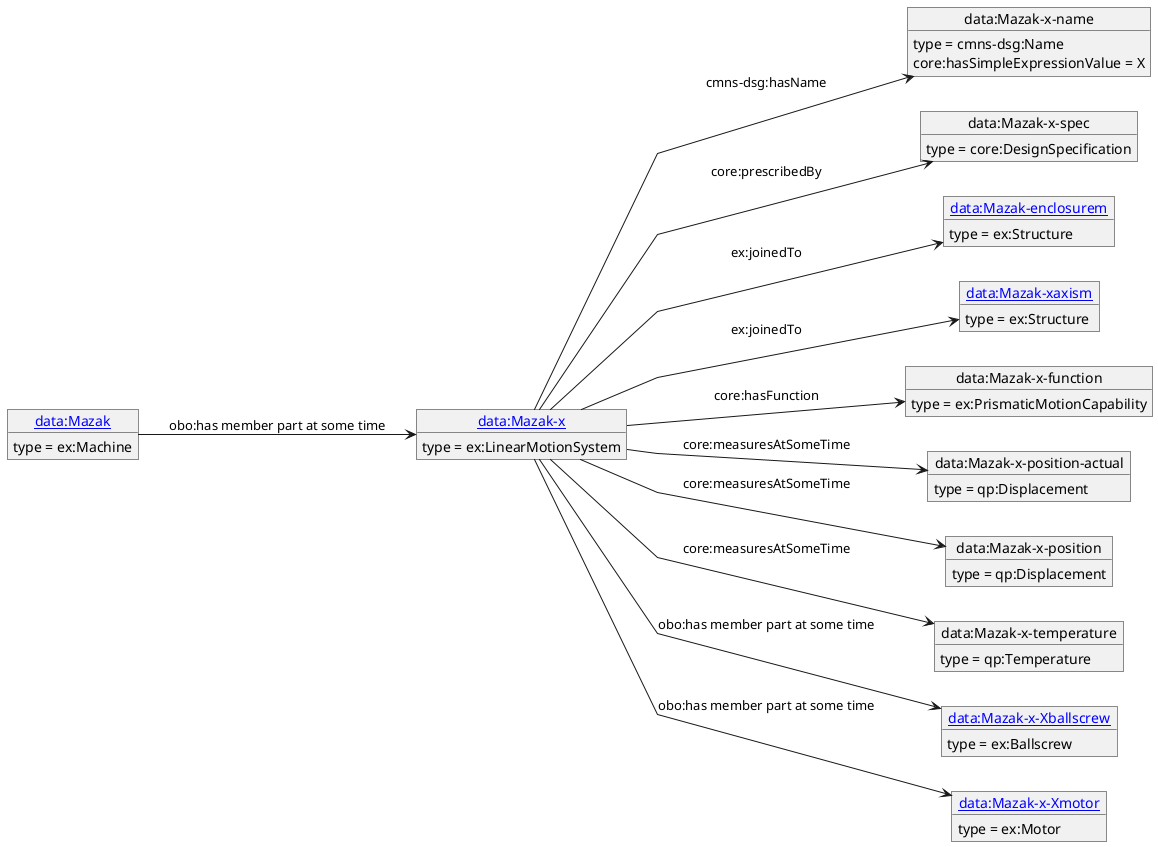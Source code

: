 @startuml
skinparam linetype polyline
left to right direction
object "[[./Mazak-x.html data:Mazak-x]]" as o1 {
 type = ex:LinearMotionSystem
 }
object "data:Mazak-x-name" as o2 {
 type = cmns-dsg:Name
 }
object "data:Mazak-x-spec" as o3 {
 type = core:DesignSpecification
 }
object "[[./Mazak-enclosurem.html data:Mazak-enclosurem]]" as o4 {
 type = ex:Structure
 }
object "[[./Mazak-xaxism.html data:Mazak-xaxism]]" as o5 {
 type = ex:Structure
 }
object "data:Mazak-x-function" as o6 {
 type = ex:PrismaticMotionCapability
 }
object "data:Mazak-x-position-actual" as o7 {
 type = qp:Displacement
 }
object "data:Mazak-x-position" as o8 {
 type = qp:Displacement
 }
object "data:Mazak-x-temperature" as o9 {
 type = qp:Temperature
 }
object "[[./Mazak-x-Xballscrew.html data:Mazak-x-Xballscrew]]" as o10 {
 type = ex:Ballscrew
 }
object "[[./Mazak-x-Xmotor.html data:Mazak-x-Xmotor]]" as o11 {
 type = ex:Motor
 }
object "[[./Mazak.html data:Mazak]]" as o12 {
 type = ex:Machine
 }
o1 --> o2 : cmns-dsg:hasName
o2 : core:hasSimpleExpressionValue = X
o1 --> o3 : core:prescribedBy
o1 --> o4 : ex:joinedTo
o1 --> o5 : ex:joinedTo
o1 --> o6 : core:hasFunction
o1 --> o7 : core:measuresAtSomeTime
o1 --> o8 : core:measuresAtSomeTime
o1 --> o9 : core:measuresAtSomeTime
o1 --> o10 : obo:has member part at some time
o1 --> o11 : obo:has member part at some time
o12 --> o1 : obo:has member part at some time
@enduml
